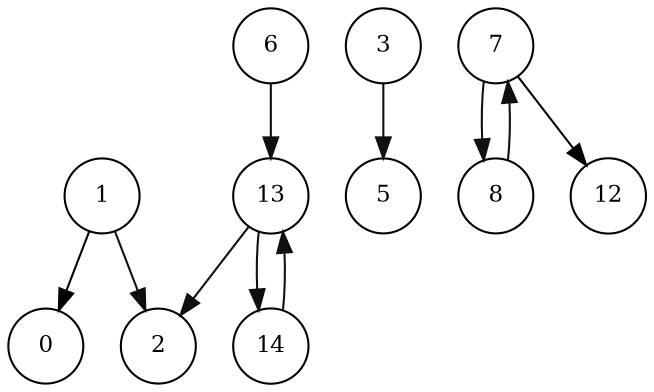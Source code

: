digraph "graph" {
	node [fontsize="11pt" shape=circle]
	0
	1
	2
	3
	5
	6
	7
	8
	12
	13
	14
	1 -> 0 [color="#000000"]
	1 -> 2 [color="#101010"]
	3 -> 5 [color="#101010"]
	7 -> 8 [color="#101010"]
	8 -> 7 [color="#101010"]
	6 -> 13 [color="#101010"]
	13 -> 14 [color="#101010"]
	14 -> 13 [color="#101010"]
	13 -> 2 [color="#101010"]
	7 -> 12 [color="#000000"]
}
